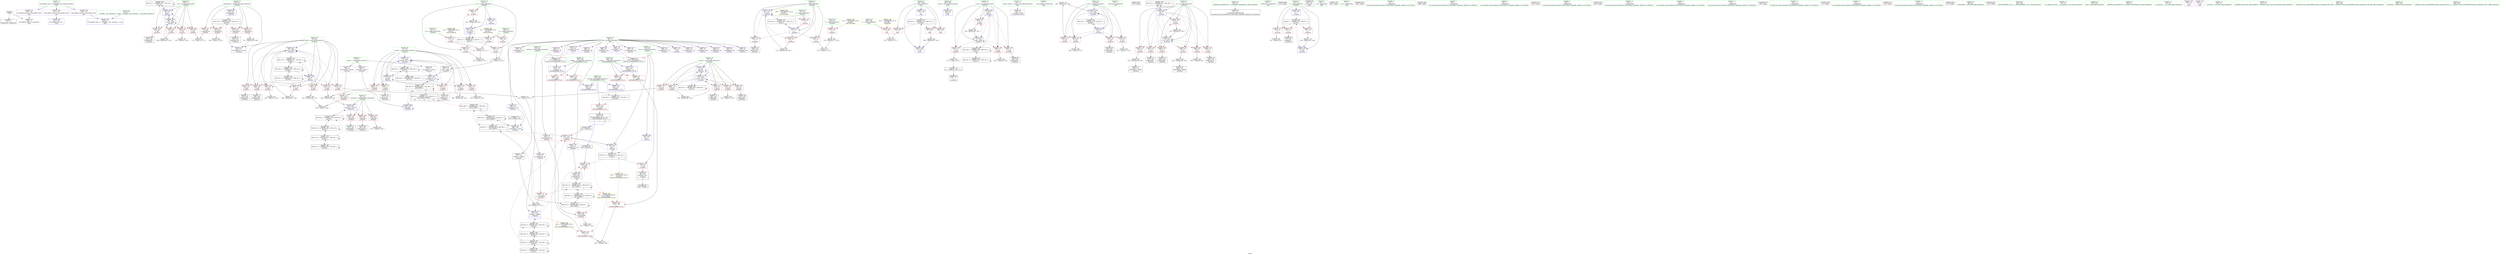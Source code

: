 digraph "SVFG" {
	label="SVFG";

	Node0x55fc125c55a0 [shape=record,color=grey,label="{NodeID: 0\nNullPtr}"];
	Node0x55fc125c55a0 -> Node0x55fc125f5480[style=solid];
	Node0x55fc125c55a0 -> Node0x55fc125fcf90[style=solid];
	Node0x55fc1261ffa0 [shape=record,color=black,label="{NodeID: 360\nMR_22V_2 = PHI(MR_22V_3, MR_22V_1, )\npts\{70 \}\n}"];
	Node0x55fc1261ffa0 -> Node0x55fc125f7a40[style=dashed];
	Node0x55fc1261ffa0 -> Node0x55fc1261ffa0[style=dashed];
	Node0x55fc12604460 [shape=record,color=grey,label="{NodeID: 277\n112 = Binary(110, 111, )\n}"];
	Node0x55fc12604460 -> Node0x55fc126069e0[style=solid];
	Node0x55fc125f7630 [shape=record,color=blue,label="{NodeID: 194\n61\<--135\nj\<--inc15\n_Z5solvev\n}"];
	Node0x55fc125f7630 -> Node0x55fc125f9a60[style=dashed];
	Node0x55fc125f7630 -> Node0x55fc125f9b30[style=dashed];
	Node0x55fc125f7630 -> Node0x55fc125f9c00[style=dashed];
	Node0x55fc125f7630 -> Node0x55fc125f7630[style=dashed];
	Node0x55fc125f7630 -> Node0x55fc12615eb0[style=dashed];
	Node0x55fc125f48b0 [shape=record,color=red,label="{NodeID: 111\n110\<--49\n\<--n\n_Z5solvev\n}"];
	Node0x55fc125f48b0 -> Node0x55fc12604460[style=solid];
	Node0x55fc125f2b50 [shape=record,color=green,label="{NodeID: 28\n55\<--56\ni2\<--i2_field_insensitive\n_Z5solvev\n}"];
	Node0x55fc125f2b50 -> Node0x55fc125f9650[style=solid];
	Node0x55fc125f2b50 -> Node0x55fc125f9720[style=solid];
	Node0x55fc125f2b50 -> Node0x55fc125f97f0[style=solid];
	Node0x55fc125f2b50 -> Node0x55fc125fd300[style=solid];
	Node0x55fc125f2b50 -> Node0x55fc125f7700[style=solid];
	Node0x55fc12606e60 [shape=record,color=grey,label="{NodeID: 305\n378 = cmp(376, 377, )\n}"];
	Node0x55fc125ffc40 [shape=record,color=blue,label="{NodeID: 222\n363\<--90\nretval\<--\nmain\n}"];
	Node0x55fc125fa830 [shape=record,color=red,label="{NodeID: 139\n174\<--71\n\<--sum\n_Z5solvev\n}"];
	Node0x55fc125fa830 -> Node0x55fc126075e0[style=solid];
	Node0x55fc125f5380 [shape=record,color=green,label="{NodeID: 56\n21\<--413\n_GLOBAL__sub_I_krismaz_1_1.cpp\<--_GLOBAL__sub_I_krismaz_1_1.cpp_field_insensitive\n}"];
	Node0x55fc125f5380 -> Node0x55fc125fce90[style=solid];
	Node0x55fc125fbef0 [shape=record,color=red,label="{NodeID: 167\n261\<--81\n\<--nextSum\n_Z5solvev\n}"];
	Node0x55fc125fbef0 -> Node0x55fc125f61e0[style=solid];
	Node0x55fc125f6ad0 [shape=record,color=purple,label="{NodeID: 84\n30\<--4\n\<--_ZStL8__ioinit\n__cxx_global_var_init\n}"];
	Node0x55fc125c5880 [shape=record,color=green,label="{NodeID: 1\n7\<--1\n__dso_handle\<--dummyObj\nGlob }"];
	Node0x55fc126204a0 [shape=record,color=black,label="{NodeID: 361\nMR_24V_2 = PHI(MR_24V_3, MR_24V_1, )\npts\{72 \}\n}"];
	Node0x55fc126204a0 -> Node0x55fc1261afa0[style=dashed];
	Node0x55fc126204a0 -> Node0x55fc126204a0[style=dashed];
	Node0x55fc126045e0 [shape=record,color=grey,label="{NodeID: 278\n203 = Binary(202, 104, )\n}"];
	Node0x55fc126045e0 -> Node0x55fc125f7e50[style=solid];
	Node0x55fc125f7700 [shape=record,color=blue,label="{NodeID: 195\n55\<--140\ni2\<--inc18\n_Z5solvev\n}"];
	Node0x55fc125f7700 -> Node0x55fc126151a0[style=dashed];
	Node0x55fc125f4980 [shape=record,color=red,label="{NodeID: 112\n126\<--49\n\<--n\n_Z5solvev\n}"];
	Node0x55fc125f4980 -> Node0x55fc12607be0[style=solid];
	Node0x55fc125f2c20 [shape=record,color=green,label="{NodeID: 29\n57\<--58\nl\<--l_field_insensitive\n_Z5solvev\n}"];
	Node0x55fc125f2c20 -> Node0x55fc125f98c0[style=solid];
	Node0x55fc125fd8c0 [shape=record,color=yellow,style=double,label="{NodeID: 389\n2V_1 = ENCHI(MR_2V_0)\npts\{50 \}\nFun[_Z5solvev]}"];
	Node0x55fc125fd8c0 -> Node0x55fc125f48b0[style=dashed];
	Node0x55fc125fd8c0 -> Node0x55fc125f4980[style=dashed];
	Node0x55fc12606fe0 [shape=record,color=grey,label="{NodeID: 306\n244 = cmp(241, 243, )\n}"];
	Node0x55fc125ffd10 [shape=record,color=blue,label="{NodeID: 223\n367\<--104\ni\<--\nmain\n}"];
	Node0x55fc125ffd10 -> Node0x55fc12615db0[style=dashed];
	Node0x55fc125fa900 [shape=record,color=red,label="{NodeID: 140\n187\<--71\n\<--sum\n_Z5solvev\n}"];
	Node0x55fc125fa900 -> Node0x55fc125f5c30[style=solid];
	Node0x55fc125f5480 [shape=record,color=black,label="{NodeID: 57\n2\<--3\ndummyVal\<--dummyVal\n}"];
	Node0x55fc125fbfc0 [shape=record,color=red,label="{NodeID: 168\n291\<--81\n\<--nextSum\n_Z5solvev\n}"];
	Node0x55fc125fbfc0 -> Node0x55fc125f6790[style=solid];
	Node0x55fc125f6ba0 [shape=record,color=purple,label="{NodeID: 85\n98\<--8\narrayidx\<--owner\n_Z5solvev\n}"];
	Node0x55fc125f6ba0 -> Node0x55fc125fd160[style=solid];
	Node0x55fc125ca9d0 [shape=record,color=green,label="{NodeID: 2\n13\<--1\n_ZSt3cin\<--dummyObj\nGlob }"];
	Node0x55fc12642840 [shape=record,color=black,label="{NodeID: 445\n370 = PHI()\n}"];
	Node0x55fc126209a0 [shape=record,color=black,label="{NodeID: 362\nMR_26V_2 = PHI(MR_26V_4, MR_26V_1, )\npts\{74 \}\n}"];
	Node0x55fc126209a0 -> Node0x55fc125f7f20[style=dashed];
	Node0x55fc12604760 [shape=record,color=grey,label="{NodeID: 279\n298 = Binary(297, 104, )\n}"];
	Node0x55fc12604760 -> Node0x55fc125ff420[style=solid];
	Node0x55fc125f77d0 [shape=record,color=blue,label="{NodeID: 196\n63\<--144\nans\<--\n_Z5solvev\n}"];
	Node0x55fc125f77d0 -> Node0x55fc1261f0a0[style=dashed];
	Node0x55fc125f4a50 [shape=record,color=red,label="{NodeID: 113\n111\<--51\n\<--m\n_Z5solvev\n}"];
	Node0x55fc125f4a50 -> Node0x55fc12604460[style=solid];
	Node0x55fc125f2cf0 [shape=record,color=green,label="{NodeID: 30\n59\<--60\nr\<--r_field_insensitive\n_Z5solvev\n}"];
	Node0x55fc125f2cf0 -> Node0x55fc125f9990[style=solid];
	Node0x55fc125fd9d0 [shape=record,color=yellow,style=double,label="{NodeID: 390\n4V_1 = ENCHI(MR_4V_0)\npts\{52 \}\nFun[_Z5solvev]}"];
	Node0x55fc125fd9d0 -> Node0x55fc125f4a50[style=dashed];
	Node0x55fc12607160 [shape=record,color=grey,label="{NodeID: 307\n219 = cmp(218, 165, )\n}"];
	Node0x55fc125ffde0 [shape=record,color=blue,label="{NodeID: 224\n367\<--398\ni\<--inc\nmain\n}"];
	Node0x55fc125ffde0 -> Node0x55fc12615db0[style=dashed];
	Node0x55fc125fa9d0 [shape=record,color=red,label="{NodeID: 141\n192\<--71\n\<--sum\n_Z5solvev\n}"];
	Node0x55fc125fa9d0 -> Node0x55fc12605960[style=solid];
	Node0x55fc125f5580 [shape=record,color=black,label="{NodeID: 58\n32\<--33\n\<--_ZNSt8ios_base4InitD1Ev\nCan only get source location for instruction, argument, global var or function.}"];
	Node0x55fc125fc090 [shape=record,color=red,label="{NodeID: 169\n230\<--229\n\<--arrayidx68\n_Z5solvev\n}"];
	Node0x55fc125fc090 -> Node0x55fc12607460[style=solid];
	Node0x55fc125f6c70 [shape=record,color=purple,label="{NodeID: 86\n131\<--8\narrayidx13\<--owner\n_Z5solvev\n}"];
	Node0x55fc125f6c70 -> Node0x55fc125f7560[style=solid];
	Node0x55fc125caa60 [shape=record,color=green,label="{NodeID: 3\n14\<--1\n_ZSt4cout\<--dummyObj\nGlob }"];
	Node0x55fc12642940 [shape=record,color=black,label="{NodeID: 446\n373 = PHI()\n}"];
	Node0x55fc12620ea0 [shape=record,color=black,label="{NodeID: 363\nMR_28V_2 = PHI(MR_28V_3, MR_28V_1, )\npts\{76 \}\n}"];
	Node0x55fc12620ea0 -> Node0x55fc125f7ff0[style=dashed];
	Node0x55fc12620ea0 -> Node0x55fc12620ea0[style=dashed];
	Node0x55fc126048e0 [shape=record,color=grey,label="{NodeID: 280\n243 = Binary(104, 242, )\n}"];
	Node0x55fc126048e0 -> Node0x55fc12606fe0[style=solid];
	Node0x55fc125f78a0 [shape=record,color=blue,label="{NodeID: 197\n65\<--90\nwantedLast\<--\n_Z5solvev\n}"];
	Node0x55fc125f78a0 -> Node0x55fc1261f5a0[style=dashed];
	Node0x55fc125f4b20 [shape=record,color=red,label="{NodeID: 114\n92\<--53\n\<--i\n_Z5solvev\n}"];
	Node0x55fc125f4b20 -> Node0x55fc126060e0[style=solid];
	Node0x55fc125f2dc0 [shape=record,color=green,label="{NodeID: 31\n61\<--62\nj\<--j_field_insensitive\n_Z5solvev\n}"];
	Node0x55fc125f2dc0 -> Node0x55fc125f9a60[style=solid];
	Node0x55fc125f2dc0 -> Node0x55fc125f9b30[style=solid];
	Node0x55fc125f2dc0 -> Node0x55fc125f9c00[style=solid];
	Node0x55fc125f2dc0 -> Node0x55fc125f7490[style=solid];
	Node0x55fc125f2dc0 -> Node0x55fc125f7630[style=solid];
	Node0x55fc126072e0 [shape=record,color=grey,label="{NodeID: 308\n168 = cmp(167, 90, )\n}"];
	Node0x55fc125faaa0 [shape=record,color=red,label="{NodeID: 142\n208\<--73\n\<--i51\n_Z5solvev\n}"];
	Node0x55fc125faaa0 -> Node0x55fc126066e0[style=solid];
	Node0x55fc125f5680 [shape=record,color=black,label="{NodeID: 59\n362\<--90\nmain_ret\<--\nmain\n}"];
	Node0x55fc125fc160 [shape=record,color=red,label="{NodeID: 170\n241\<--240\n\<--arrayidx74\n_Z5solvev\n}"];
	Node0x55fc125fc160 -> Node0x55fc12606fe0[style=solid];
	Node0x55fc125f6d40 [shape=record,color=purple,label="{NodeID: 87\n240\<--8\narrayidx74\<--owner\n_Z5solvev\n}"];
	Node0x55fc125f6d40 -> Node0x55fc125fc160[style=solid];
	Node0x55fc125cb310 [shape=record,color=green,label="{NodeID: 4\n15\<--1\n.str\<--dummyObj\nGlob }"];
	Node0x55fc12642a40 [shape=record,color=black,label="{NodeID: 447\n381 = PHI()\n}"];
	Node0x55fc126213a0 [shape=record,color=black,label="{NodeID: 364\nMR_30V_2 = PHI(MR_30V_3, MR_30V_1, )\npts\{78 \}\n}"];
	Node0x55fc126213a0 -> Node0x55fc1261c3a0[style=dashed];
	Node0x55fc12604a60 [shape=record,color=grey,label="{NodeID: 281\n314 = Binary(313, 104, )\n}"];
	Node0x55fc12604a60 -> Node0x55fc125ff690[style=solid];
	Node0x55fc125f7970 [shape=record,color=blue,label="{NodeID: 198\n67\<--90\ni23\<--\n_Z5solvev\n}"];
	Node0x55fc125f7970 -> Node0x55fc125fa0e0[style=dashed];
	Node0x55fc125f7970 -> Node0x55fc125fa1b0[style=dashed];
	Node0x55fc125f7970 -> Node0x55fc125fa280[style=dashed];
	Node0x55fc125f7970 -> Node0x55fc125fa350[style=dashed];
	Node0x55fc125f7970 -> Node0x55fc125f7e50[style=dashed];
	Node0x55fc125f7970 -> Node0x55fc1261faa0[style=dashed];
	Node0x55fc125f94b0 [shape=record,color=red,label="{NodeID: 115\n96\<--53\n\<--i\n_Z5solvev\n}"];
	Node0x55fc125f94b0 -> Node0x55fc125f5750[style=solid];
	Node0x55fc125f2e90 [shape=record,color=green,label="{NodeID: 32\n63\<--64\nans\<--ans_field_insensitive\n_Z5solvev\n|{|<s3>8}}"];
	Node0x55fc125f2e90 -> Node0x55fc125f9cd0[style=solid];
	Node0x55fc125f2e90 -> Node0x55fc125f77d0[style=solid];
	Node0x55fc125f2e90 -> Node0x55fc125ff760[style=solid];
	Node0x55fc125f2e90:s3 -> Node0x55fc126430d0[style=solid,color=red];
	Node0x55fc12607460 [shape=record,color=grey,label="{NodeID: 309\n231 = cmp(230, 144, )\n}"];
	Node0x55fc125fab70 [shape=record,color=red,label="{NodeID: 143\n221\<--73\n\<--i51\n_Z5solvev\n}"];
	Node0x55fc125fab70 -> Node0x55fc125f5d00[style=solid];
	Node0x55fc125f5750 [shape=record,color=black,label="{NodeID: 60\n97\<--96\nidxprom\<--\n_Z5solvev\n}"];
	Node0x55fc125fc230 [shape=record,color=red,label="{NodeID: 171\n273\<--272\n\<--arrayidx93\n_Z5solvev\n}"];
	Node0x55fc125fc230 -> Node0x55fc126054e0[style=solid];
	Node0x55fc125f6e10 [shape=record,color=purple,label="{NodeID: 88\n183\<--10\narrayidx37\<--dp\n_Z5solvev\n}"];
	Node0x55fc125cb3a0 [shape=record,color=green,label="{NodeID: 5\n17\<--1\n.str.1\<--dummyObj\nGlob }"];
	Node0x55fc12642ba0 [shape=record,color=black,label="{NodeID: 448\n385 = PHI()\n}"];
	Node0x55fc126218a0 [shape=record,color=black,label="{NodeID: 365\nMR_32V_2 = PHI(MR_32V_3, MR_32V_1, )\npts\{80 \}\n}"];
	Node0x55fc126218a0 -> Node0x55fc126129a0[style=dashed];
	Node0x55fc126218a0 -> Node0x55fc126218a0[style=dashed];
	Node0x55fc12604be0 [shape=record,color=grey,label="{NodeID: 282\n255 = Binary(254, 104, )\n}"];
	Node0x55fc12604be0 -> Node0x55fc125f6040[style=solid];
	Node0x55fc125f7a40 [shape=record,color=blue,label="{NodeID: 199\n69\<--90\nlast\<--\n_Z5solvev\n}"];
	Node0x55fc125f7a40 -> Node0x55fc125fa420[style=dashed];
	Node0x55fc125f7a40 -> Node0x55fc125fa4f0[style=dashed];
	Node0x55fc125f7a40 -> Node0x55fc125fa5c0[style=dashed];
	Node0x55fc125f7a40 -> Node0x55fc125fa690[style=dashed];
	Node0x55fc125f7a40 -> Node0x55fc125f7a40[style=dashed];
	Node0x55fc125f7a40 -> Node0x55fc125f7d80[style=dashed];
	Node0x55fc125f7a40 -> Node0x55fc1261ffa0[style=dashed];
	Node0x55fc125f9580 [shape=record,color=red,label="{NodeID: 116\n102\<--53\n\<--i\n_Z5solvev\n}"];
	Node0x55fc125f9580 -> Node0x55fc126042e0[style=solid];
	Node0x55fc125f2f60 [shape=record,color=green,label="{NodeID: 33\n65\<--66\nwantedLast\<--wantedLast_field_insensitive\n_Z5solvev\n}"];
	Node0x55fc125f2f60 -> Node0x55fc125f9da0[style=solid];
	Node0x55fc125f2f60 -> Node0x55fc125f9e70[style=solid];
	Node0x55fc125f2f60 -> Node0x55fc125f9f40[style=solid];
	Node0x55fc125f2f60 -> Node0x55fc125fa010[style=solid];
	Node0x55fc125f2f60 -> Node0x55fc125f78a0[style=solid];
	Node0x55fc125f2f60 -> Node0x55fc125ff830[style=solid];
	Node0x55fc125fdc70 [shape=record,color=yellow,style=double,label="{NodeID: 393\n10V_1 = ENCHI(MR_10V_0)\npts\{58 \}\nFun[_Z5solvev]}"];
	Node0x55fc125fdc70 -> Node0x55fc125f98c0[style=dashed];
	Node0x55fc126075e0 [shape=record,color=grey,label="{NodeID: 310\n175 = cmp(174, 90, )\n}"];
	Node0x55fc126075e0 -> Node0x55fc12278000[style=solid];
	Node0x55fc125fac40 [shape=record,color=red,label="{NodeID: 144\n238\<--73\n\<--i51\n_Z5solvev\n}"];
	Node0x55fc125fac40 -> Node0x55fc125f5f70[style=solid];
	Node0x55fc125f5820 [shape=record,color=black,label="{NodeID: 61\n128\<--127\nconv\<--cmp11\n_Z5solvev\n}"];
	Node0x55fc125f5820 -> Node0x55fc125f7560[style=solid];
	Node0x55fc125fc300 [shape=record,color=red,label="{NodeID: 172\n283\<--280\n\<--call97\n_Z5solvev\n}"];
	Node0x55fc125fc300 -> Node0x55fc125f8400[style=solid];
	Node0x55fc125f6ee0 [shape=record,color=purple,label="{NodeID: 89\n186\<--10\narrayidx39\<--dp\n_Z5solvev\n}"];
	Node0x55fc125cb430 [shape=record,color=green,label="{NodeID: 6\n20\<--1\n\<--dummyObj\nCan only get source location for instruction, argument, global var or function.}"];
	Node0x55fc12642ca0 [shape=record,color=black,label="{NodeID: 449\n389 = PHI()\n}"];
	Node0x55fc12621da0 [shape=record,color=black,label="{NodeID: 366\nMR_34V_2 = PHI(MR_34V_3, MR_34V_1, )\npts\{82 \}\n}"];
	Node0x55fc12621da0 -> Node0x55fc12612ea0[style=dashed];
	Node0x55fc12621da0 -> Node0x55fc12621da0[style=dashed];
	Node0x55fc12604d60 [shape=record,color=grey,label="{NodeID: 283\n304 = Binary(303, 104, )\n}"];
	Node0x55fc12604d60 -> Node0x55fc125ff4f0[style=solid];
	Node0x55fc125f7b10 [shape=record,color=blue,label="{NodeID: 200\n71\<--90\nsum\<--\n_Z5solvev\n}"];
	Node0x55fc125f7b10 -> Node0x55fc125fa760[style=dashed];
	Node0x55fc125f7b10 -> Node0x55fc125fa830[style=dashed];
	Node0x55fc125f7b10 -> Node0x55fc125fa900[style=dashed];
	Node0x55fc125f7b10 -> Node0x55fc125fa9d0[style=dashed];
	Node0x55fc125f7b10 -> Node0x55fc125f7cb0[style=dashed];
	Node0x55fc125f7b10 -> Node0x55fc1261afa0[style=dashed];
	Node0x55fc125f9650 [shape=record,color=red,label="{NodeID: 117\n109\<--55\n\<--i2\n_Z5solvev\n}"];
	Node0x55fc125f9650 -> Node0x55fc126069e0[style=solid];
	Node0x55fc125f3030 [shape=record,color=green,label="{NodeID: 34\n67\<--68\ni23\<--i23_field_insensitive\n_Z5solvev\n}"];
	Node0x55fc125f3030 -> Node0x55fc125fa0e0[style=solid];
	Node0x55fc125f3030 -> Node0x55fc125fa1b0[style=solid];
	Node0x55fc125f3030 -> Node0x55fc125fa280[style=solid];
	Node0x55fc125f3030 -> Node0x55fc125fa350[style=solid];
	Node0x55fc125f3030 -> Node0x55fc125f7970[style=solid];
	Node0x55fc125f3030 -> Node0x55fc125f7e50[style=solid];
	Node0x55fc125fdd50 [shape=record,color=yellow,style=double,label="{NodeID: 394\n12V_1 = ENCHI(MR_12V_0)\npts\{60 \}\nFun[_Z5solvev]}"];
	Node0x55fc125fdd50 -> Node0x55fc125f9990[style=dashed];
	Node0x55fc12607760 [shape=record,color=grey,label="{NodeID: 311\n172 = cmp(170, 171, )\n}"];
	Node0x55fc125fad10 [shape=record,color=red,label="{NodeID: 145\n254\<--73\n\<--i51\n_Z5solvev\n}"];
	Node0x55fc125fad10 -> Node0x55fc12604be0[style=solid];
	Node0x55fc125f58f0 [shape=record,color=black,label="{NodeID: 62\n130\<--129\nidxprom12\<--\n_Z5solvev\n}"];
	Node0x55fc125fc3d0 [shape=record,color=red,label="{NodeID: 173\n323\<--322\n\<--call122\n_Z5solvev\n}"];
	Node0x55fc125fc3d0 -> Node0x55fc125ff760[style=solid];
	Node0x55fc125f6fb0 [shape=record,color=purple,label="{NodeID: 90\n189\<--10\narrayidx41\<--dp\n_Z5solvev\n}"];
	Node0x55fc125f6fb0 -> Node0x55fc125f7be0[style=solid];
	Node0x55fc125cb4c0 [shape=record,color=green,label="{NodeID: 7\n90\<--1\n\<--dummyObj\nCan only get source location for instruction, argument, global var or function.}"];
	Node0x55fc12642da0 [shape=record,color=black,label="{NodeID: 450\n390 = PHI(48, )\n}"];
	Node0x55fc126222a0 [shape=record,color=black,label="{NodeID: 367\nMR_36V_2 = PHI(MR_36V_3, MR_36V_1, )\npts\{84 \}\n}"];
	Node0x55fc126222a0 -> Node0x55fc125fc3d0[style=dashed];
	Node0x55fc126222a0 -> Node0x55fc126133a0[style=dashed];
	Node0x55fc126222a0 -> Node0x55fc126222a0[style=dashed];
	Node0x55fc12604ee0 [shape=record,color=grey,label="{NodeID: 284\n248 = Binary(246, 247, )\n}"];
	Node0x55fc12604ee0 -> Node0x55fc125f8260[style=solid];
	Node0x55fc125f7be0 [shape=record,color=blue,label="{NodeID: 201\n189\<--180\narrayidx41\<--cond\n_Z5solvev\n}"];
	Node0x55fc125f7be0 -> Node0x55fc125f7be0[style=dashed];
	Node0x55fc125f7be0 -> Node0x55fc1261b4a0[style=dashed];
	Node0x55fc125f9720 [shape=record,color=red,label="{NodeID: 118\n125\<--55\n\<--i2\n_Z5solvev\n}"];
	Node0x55fc125f9720 -> Node0x55fc12607be0[style=solid];
	Node0x55fc125f3100 [shape=record,color=green,label="{NodeID: 35\n69\<--70\nlast\<--last_field_insensitive\n_Z5solvev\n}"];
	Node0x55fc125f3100 -> Node0x55fc125fa420[style=solid];
	Node0x55fc125f3100 -> Node0x55fc125fa4f0[style=solid];
	Node0x55fc125f3100 -> Node0x55fc125fa5c0[style=solid];
	Node0x55fc125f3100 -> Node0x55fc125fa690[style=solid];
	Node0x55fc125f3100 -> Node0x55fc125f7a40[style=solid];
	Node0x55fc125f3100 -> Node0x55fc125f7d80[style=solid];
	Node0x55fc126078e0 [shape=record,color=grey,label="{NodeID: 312\n276 = cmp(274, 275, )\n}"];
	Node0x55fc126078e0 -> Node0x55fc125f6520[style=solid];
	Node0x55fc125fade0 [shape=record,color=red,label="{NodeID: 146\n264\<--73\n\<--i51\n_Z5solvev\n}"];
	Node0x55fc125fade0 -> Node0x55fc125f62b0[style=solid];
	Node0x55fc125f59c0 [shape=record,color=black,label="{NodeID: 63\n179\<--177\n\<--\n_Z5solvev\n}"];
	Node0x55fc125fc4a0 [shape=record,color=red,label="{NodeID: 174\n358\<--338\n\<--retval\n_ZSt3minIiERKT_S2_S2_\n}"];
	Node0x55fc125fc4a0 -> Node0x55fc125f6a00[style=solid];
	Node0x55fc125f7080 [shape=record,color=purple,label="{NodeID: 91\n223\<--10\narrayidx64\<--dp\n_Z5solvev\n}"];
	Node0x55fc125cb550 [shape=record,color=green,label="{NodeID: 8\n94\<--1\n\<--dummyObj\nCan only get source location for instruction, argument, global var or function.}"];
	Node0x55fc12642f30 [shape=record,color=black,label="{NodeID: 451\n391 = PHI()\n}"];
	Node0x55fc126227a0 [shape=record,color=black,label="{NodeID: 368\nMR_40V_2 = PHI(MR_40V_7, MR_40V_1, )\npts\{120000 \}\n|{|<s2>14}}"];
	Node0x55fc126227a0 -> Node0x55fc1261b4a0[style=dashed];
	Node0x55fc126227a0 -> Node0x55fc1261d7a0[style=dashed];
	Node0x55fc126227a0:s2 -> Node0x55fc12615c90[style=dashed,color=blue];
	Node0x55fc12605060 [shape=record,color=grey,label="{NodeID: 285\n309 = Binary(308, 104, )\n}"];
	Node0x55fc12605060 -> Node0x55fc125ff5c0[style=solid];
	Node0x55fc125f7cb0 [shape=record,color=blue,label="{NodeID: 202\n71\<--193\nsum\<--inc43\n_Z5solvev\n}"];
	Node0x55fc125f7cb0 -> Node0x55fc125fa760[style=dashed];
	Node0x55fc125f7cb0 -> Node0x55fc125fa830[style=dashed];
	Node0x55fc125f7cb0 -> Node0x55fc125fa900[style=dashed];
	Node0x55fc125f7cb0 -> Node0x55fc125fa9d0[style=dashed];
	Node0x55fc125f7cb0 -> Node0x55fc125f7cb0[style=dashed];
	Node0x55fc125f7cb0 -> Node0x55fc1261afa0[style=dashed];
	Node0x55fc125f97f0 [shape=record,color=red,label="{NodeID: 119\n139\<--55\n\<--i2\n_Z5solvev\n}"];
	Node0x55fc125f97f0 -> Node0x55fc12605de0[style=solid];
	Node0x55fc125f31d0 [shape=record,color=green,label="{NodeID: 36\n71\<--72\nsum\<--sum_field_insensitive\n_Z5solvev\n}"];
	Node0x55fc125f31d0 -> Node0x55fc125fa760[style=solid];
	Node0x55fc125f31d0 -> Node0x55fc125fa830[style=solid];
	Node0x55fc125f31d0 -> Node0x55fc125fa900[style=solid];
	Node0x55fc125f31d0 -> Node0x55fc125fa9d0[style=solid];
	Node0x55fc125f31d0 -> Node0x55fc125f7b10[style=solid];
	Node0x55fc125f31d0 -> Node0x55fc125f7cb0[style=solid];
	Node0x55fc12607a60 [shape=record,color=grey,label="{NodeID: 313\n123 = cmp(120, 122, )\n}"];
	Node0x55fc125faeb0 [shape=record,color=red,label="{NodeID: 147\n284\<--73\n\<--i51\n_Z5solvev\n}"];
	Node0x55fc125faeb0 -> Node0x55fc126057e0[style=solid];
	Node0x55fc125f5a90 [shape=record,color=black,label="{NodeID: 64\n182\<--181\nidxprom36\<--\n_Z5solvev\n}"];
	Node0x55fc125fc570 [shape=record,color=red,label="{NodeID: 175\n348\<--340\n\<--__a.addr\n_ZSt3minIiERKT_S2_S2_\n}"];
	Node0x55fc125fc570 -> Node0x55fc125fc980[style=solid];
	Node0x55fc125f7150 [shape=record,color=purple,label="{NodeID: 92\n226\<--10\narrayidx66\<--dp\n_Z5solvev\n}"];
	Node0x55fc125cb5e0 [shape=record,color=green,label="{NodeID: 9\n100\<--1\n\<--dummyObj\nCan only get source location for instruction, argument, global var or function.}"];
	Node0x55fc12643000 [shape=record,color=black,label="{NodeID: 452\n392 = PHI()\n}"];
	Node0x55fc12622ca0 [shape=record,color=black,label="{NodeID: 369\nMR_6V_3 = PHI(MR_6V_4, MR_6V_2, )\npts\{54 \}\n}"];
	Node0x55fc12622ca0 -> Node0x55fc125f4b20[style=dashed];
	Node0x55fc12622ca0 -> Node0x55fc125f94b0[style=dashed];
	Node0x55fc12622ca0 -> Node0x55fc125f9580[style=dashed];
	Node0x55fc12622ca0 -> Node0x55fc125fd230[style=dashed];
	Node0x55fc126051e0 [shape=record,color=grey,label="{NodeID: 286\n122 = Binary(121, 104, )\n}"];
	Node0x55fc126051e0 -> Node0x55fc12607a60[style=solid];
	Node0x55fc125f7d80 [shape=record,color=blue,label="{NodeID: 203\n69\<--198\nlast\<--inc46\n_Z5solvev\n}"];
	Node0x55fc125f7d80 -> Node0x55fc125fa420[style=dashed];
	Node0x55fc125f7d80 -> Node0x55fc125fa4f0[style=dashed];
	Node0x55fc125f7d80 -> Node0x55fc125fa5c0[style=dashed];
	Node0x55fc125f7d80 -> Node0x55fc125fa690[style=dashed];
	Node0x55fc125f7d80 -> Node0x55fc125f7a40[style=dashed];
	Node0x55fc125f7d80 -> Node0x55fc125f7d80[style=dashed];
	Node0x55fc125f7d80 -> Node0x55fc1261ffa0[style=dashed];
	Node0x55fc125f98c0 [shape=record,color=red,label="{NodeID: 120\n117\<--57\n\<--l\n_Z5solvev\n}"];
	Node0x55fc125f98c0 -> Node0x55fc125f7490[style=solid];
	Node0x55fc125f32a0 [shape=record,color=green,label="{NodeID: 37\n73\<--74\ni51\<--i51_field_insensitive\n_Z5solvev\n}"];
	Node0x55fc125f32a0 -> Node0x55fc125faaa0[style=solid];
	Node0x55fc125f32a0 -> Node0x55fc125fab70[style=solid];
	Node0x55fc125f32a0 -> Node0x55fc125fac40[style=solid];
	Node0x55fc125f32a0 -> Node0x55fc125fad10[style=solid];
	Node0x55fc125f32a0 -> Node0x55fc125fade0[style=solid];
	Node0x55fc125f32a0 -> Node0x55fc125faeb0[style=solid];
	Node0x55fc125f32a0 -> Node0x55fc125faf80[style=solid];
	Node0x55fc125f32a0 -> Node0x55fc125f7f20[style=solid];
	Node0x55fc125f32a0 -> Node0x55fc125ff690[style=solid];
	Node0x55fc12607be0 [shape=record,color=grey,label="{NodeID: 314\n127 = cmp(125, 126, )\n}"];
	Node0x55fc12607be0 -> Node0x55fc125f5820[style=solid];
	Node0x55fc125faf80 [shape=record,color=red,label="{NodeID: 148\n313\<--73\n\<--i51\n_Z5solvev\n}"];
	Node0x55fc125faf80 -> Node0x55fc12604a60[style=solid];
	Node0x55fc125f5b60 [shape=record,color=black,label="{NodeID: 65\n185\<--184\nidxprom38\<--\n_Z5solvev\n}"];
	Node0x55fc125fc640 [shape=record,color=red,label="{NodeID: 176\n355\<--340\n\<--__a.addr\n_ZSt3minIiERKT_S2_S2_\n}"];
	Node0x55fc125fc640 -> Node0x55fc125ffb70[style=solid];
	Node0x55fc125f7220 [shape=record,color=purple,label="{NodeID: 93\n229\<--10\narrayidx68\<--dp\n_Z5solvev\n}"];
	Node0x55fc125f7220 -> Node0x55fc125fc090[style=solid];
	Node0x55fc125cb670 [shape=record,color=green,label="{NodeID: 10\n104\<--1\n\<--dummyObj\nCan only get source location for instruction, argument, global var or function.}"];
	Node0x55fc126430d0 [shape=record,color=black,label="{NodeID: 453\n336 = PHI(263, 63, )\n0th arg _ZSt3minIiERKT_S2_S2_ }"];
	Node0x55fc126430d0 -> Node0x55fc125ff900[style=solid];
	Node0x55fc12605360 [shape=record,color=grey,label="{NodeID: 287\n327 = Binary(326, 104, )\n}"];
	Node0x55fc12605360 -> Node0x55fc125ff830[style=solid];
	Node0x55fc125f7e50 [shape=record,color=blue,label="{NodeID: 204\n67\<--203\ni23\<--inc49\n_Z5solvev\n}"];
	Node0x55fc125f7e50 -> Node0x55fc125fa0e0[style=dashed];
	Node0x55fc125f7e50 -> Node0x55fc125fa1b0[style=dashed];
	Node0x55fc125f7e50 -> Node0x55fc125fa280[style=dashed];
	Node0x55fc125f7e50 -> Node0x55fc125fa350[style=dashed];
	Node0x55fc125f7e50 -> Node0x55fc125f7e50[style=dashed];
	Node0x55fc125f7e50 -> Node0x55fc1261faa0[style=dashed];
	Node0x55fc125f9990 [shape=record,color=red,label="{NodeID: 121\n121\<--59\n\<--r\n_Z5solvev\n}"];
	Node0x55fc125f9990 -> Node0x55fc126051e0[style=solid];
	Node0x55fc125f3370 [shape=record,color=green,label="{NodeID: 38\n75\<--76\nlast55\<--last55_field_insensitive\n_Z5solvev\n}"];
	Node0x55fc125f3370 -> Node0x55fc125fb050[style=solid];
	Node0x55fc125f3370 -> Node0x55fc125fb120[style=solid];
	Node0x55fc125f3370 -> Node0x55fc125fb1f0[style=solid];
	Node0x55fc125f3370 -> Node0x55fc125fb2c0[style=solid];
	Node0x55fc125f3370 -> Node0x55fc125fb390[style=solid];
	Node0x55fc125f3370 -> Node0x55fc125f7ff0[style=solid];
	Node0x55fc125f3370 -> Node0x55fc125ff5c0[style=solid];
	Node0x55fc12607d60 [shape=record,color=grey,label="{NodeID: 315\n350 = cmp(347, 349, )\n}"];
	Node0x55fc125fb050 [shape=record,color=red,label="{NodeID: 149\n213\<--75\n\<--last55\n_Z5solvev\n}"];
	Node0x55fc125fb050 -> Node0x55fc12606ce0[style=solid];
	Node0x55fc125f5c30 [shape=record,color=black,label="{NodeID: 66\n188\<--187\nidxprom40\<--\n_Z5solvev\n}"];
	Node0x55fc125fc710 [shape=record,color=red,label="{NodeID: 177\n346\<--342\n\<--__b.addr\n_ZSt3minIiERKT_S2_S2_\n}"];
	Node0x55fc125fc710 -> Node0x55fc125fc8b0[style=solid];
	Node0x55fc125f72f0 [shape=record,color=purple,label="{NodeID: 94\n257\<--10\narrayidx83\<--dp\n_Z5solvev\n}"];
	Node0x55fc125cb700 [shape=record,color=green,label="{NodeID: 11\n144\<--1\n\<--dummyObj\nCan only get source location for instruction, argument, global var or function.}"];
	Node0x55fc12643300 [shape=record,color=black,label="{NodeID: 454\n337 = PHI(83, 321, )\n1st arg _ZSt3minIiERKT_S2_S2_ }"];
	Node0x55fc12643300 -> Node0x55fc125ff9d0[style=solid];
	Node0x55fc126236a0 [shape=record,color=black,label="{NodeID: 371\nMR_44V_3 = PHI(MR_44V_4, MR_44V_2, )\npts\{339 \}\n}"];
	Node0x55fc126236a0 -> Node0x55fc125fc4a0[style=dashed];
	Node0x55fc126054e0 [shape=record,color=grey,label="{NodeID: 288\n278 = Binary(273, 277, )\n}"];
	Node0x55fc126054e0 -> Node0x55fc125f8330[style=solid];
	Node0x55fc125f7f20 [shape=record,color=blue,label="{NodeID: 205\n73\<--90\ni51\<--\n_Z5solvev\n}"];
	Node0x55fc125f7f20 -> Node0x55fc125faaa0[style=dashed];
	Node0x55fc125f7f20 -> Node0x55fc125fab70[style=dashed];
	Node0x55fc125f7f20 -> Node0x55fc125fac40[style=dashed];
	Node0x55fc125f7f20 -> Node0x55fc125fad10[style=dashed];
	Node0x55fc125f7f20 -> Node0x55fc125fade0[style=dashed];
	Node0x55fc125f7f20 -> Node0x55fc125faeb0[style=dashed];
	Node0x55fc125f7f20 -> Node0x55fc125faf80[style=dashed];
	Node0x55fc125f7f20 -> Node0x55fc125ff690[style=dashed];
	Node0x55fc125f7f20 -> Node0x55fc126209a0[style=dashed];
	Node0x55fc125f9a60 [shape=record,color=red,label="{NodeID: 122\n120\<--61\n\<--j\n_Z5solvev\n}"];
	Node0x55fc125f9a60 -> Node0x55fc12607a60[style=solid];
	Node0x55fc125f3440 [shape=record,color=green,label="{NodeID: 39\n77\<--78\nsum59\<--sum59_field_insensitive\n_Z5solvev\n}"];
	Node0x55fc125f3440 -> Node0x55fc125fb460[style=solid];
	Node0x55fc125f3440 -> Node0x55fc125fb530[style=solid];
	Node0x55fc125f3440 -> Node0x55fc125fb600[style=solid];
	Node0x55fc125f3440 -> Node0x55fc125fb6d0[style=solid];
	Node0x55fc125f3440 -> Node0x55fc125fb7a0[style=solid];
	Node0x55fc125f3440 -> Node0x55fc125f80c0[style=solid];
	Node0x55fc125f3440 -> Node0x55fc125ff4f0[style=solid];
	Node0x55fc125fb120 [shape=record,color=red,label="{NodeID: 150\n224\<--75\n\<--last55\n_Z5solvev\n}"];
	Node0x55fc125fb120 -> Node0x55fc125f5dd0[style=solid];
	Node0x55fc125f5d00 [shape=record,color=black,label="{NodeID: 67\n222\<--221\nidxprom63\<--\n_Z5solvev\n}"];
	Node0x55fc1261afa0 [shape=record,color=black,label="{NodeID: 344\nMR_24V_4 = PHI(MR_24V_6, MR_24V_3, )\npts\{72 \}\n}"];
	Node0x55fc1261afa0 -> Node0x55fc125f7b10[style=dashed];
	Node0x55fc1261afa0 -> Node0x55fc1261afa0[style=dashed];
	Node0x55fc1261afa0 -> Node0x55fc126204a0[style=dashed];
	Node0x55fc125fc7e0 [shape=record,color=red,label="{NodeID: 178\n352\<--342\n\<--__b.addr\n_ZSt3minIiERKT_S2_S2_\n}"];
	Node0x55fc125fc7e0 -> Node0x55fc125ffaa0[style=solid];
	Node0x55fc125f73c0 [shape=record,color=purple,label="{NodeID: 95\n260\<--10\narrayidx85\<--dp\n_Z5solvev\n}"];
	Node0x55fc125cb7c0 [shape=record,color=green,label="{NodeID: 12\n154\<--1\n\<--dummyObj\nCan only get source location for instruction, argument, global var or function.}"];
	Node0x55fc12643d00 [shape=record,color=black,label="{NodeID: 455\n85 = PHI()\n}"];
	Node0x55fc12605660 [shape=record,color=grey,label="{NodeID: 289\n398 = Binary(397, 104, )\n}"];
	Node0x55fc12605660 -> Node0x55fc125ffde0[style=solid];
	Node0x55fc125f7ff0 [shape=record,color=blue,label="{NodeID: 206\n75\<--90\nlast55\<--\n_Z5solvev\n}"];
	Node0x55fc125f7ff0 -> Node0x55fc125fb050[style=dashed];
	Node0x55fc125f7ff0 -> Node0x55fc125fb120[style=dashed];
	Node0x55fc125f7ff0 -> Node0x55fc125fb1f0[style=dashed];
	Node0x55fc125f7ff0 -> Node0x55fc125fb2c0[style=dashed];
	Node0x55fc125f7ff0 -> Node0x55fc125fb390[style=dashed];
	Node0x55fc125f7ff0 -> Node0x55fc125f7ff0[style=dashed];
	Node0x55fc125f7ff0 -> Node0x55fc125ff5c0[style=dashed];
	Node0x55fc125f7ff0 -> Node0x55fc12620ea0[style=dashed];
	Node0x55fc125f9b30 [shape=record,color=red,label="{NodeID: 123\n129\<--61\n\<--j\n_Z5solvev\n}"];
	Node0x55fc125f9b30 -> Node0x55fc125f58f0[style=solid];
	Node0x55fc125f3510 [shape=record,color=green,label="{NodeID: 40\n79\<--80\nnext\<--next_field_insensitive\n_Z5solvev\n}"];
	Node0x55fc125f3510 -> Node0x55fc125fb870[style=solid];
	Node0x55fc125f3510 -> Node0x55fc125fb940[style=solid];
	Node0x55fc125f3510 -> Node0x55fc125fba10[style=solid];
	Node0x55fc125f3510 -> Node0x55fc125fbae0[style=solid];
	Node0x55fc125f3510 -> Node0x55fc125fbbb0[style=solid];
	Node0x55fc125f3510 -> Node0x55fc125fbc80[style=solid];
	Node0x55fc125f3510 -> Node0x55fc125fbd50[style=solid];
	Node0x55fc125f3510 -> Node0x55fc125f8190[style=solid];
	Node0x55fc125f3510 -> Node0x55fc125ff420[style=solid];
	Node0x55fc125fb1f0 [shape=record,color=red,label="{NodeID: 151\n267\<--75\n\<--last55\n_Z5solvev\n}"];
	Node0x55fc125fb1f0 -> Node0x55fc125f6380[style=solid];
	Node0x55fc125f5dd0 [shape=record,color=black,label="{NodeID: 68\n225\<--224\nidxprom65\<--\n_Z5solvev\n}"];
	Node0x55fc1261b4a0 [shape=record,color=black,label="{NodeID: 345\nMR_40V_4 = PHI(MR_40V_5, MR_40V_3, )\npts\{120000 \}\n}"];
	Node0x55fc1261b4a0 -> Node0x55fc125f7be0[style=dashed];
	Node0x55fc1261b4a0 -> Node0x55fc1261b4a0[style=dashed];
	Node0x55fc1261b4a0 -> Node0x55fc1261d7a0[style=dashed];
	Node0x55fc125fc8b0 [shape=record,color=red,label="{NodeID: 179\n347\<--346\n\<--\n_ZSt3minIiERKT_S2_S2_\n}"];
	Node0x55fc125fc8b0 -> Node0x55fc12607d60[style=solid];
	Node0x55fc125f3bf0 [shape=record,color=purple,label="{NodeID: 96\n263\<--10\narrayidx87\<--dp\n_Z5solvev\n|{<s0>7}}"];
	Node0x55fc125f3bf0:s0 -> Node0x55fc126430d0[style=solid,color=red];
	Node0x55fc125cb8c0 [shape=record,color=green,label="{NodeID: 13\n165\<--1\n\<--dummyObj\nCan only get source location for instruction, argument, global var or function.}"];
	Node0x55fc12643e60 [shape=record,color=black,label="{NodeID: 456\n31 = PHI()\n}"];
	Node0x55fc126057e0 [shape=record,color=grey,label="{NodeID: 290\n285 = Binary(284, 104, )\n}"];
	Node0x55fc126057e0 -> Node0x55fc125f65f0[style=solid];
	Node0x55fc125f80c0 [shape=record,color=blue,label="{NodeID: 207\n77\<--90\nsum59\<--\n_Z5solvev\n}"];
	Node0x55fc125f80c0 -> Node0x55fc125fb460[style=dashed];
	Node0x55fc125f80c0 -> Node0x55fc125fb530[style=dashed];
	Node0x55fc125f80c0 -> Node0x55fc125fb600[style=dashed];
	Node0x55fc125f80c0 -> Node0x55fc125fb6d0[style=dashed];
	Node0x55fc125f80c0 -> Node0x55fc125fb7a0[style=dashed];
	Node0x55fc125f80c0 -> Node0x55fc125f80c0[style=dashed];
	Node0x55fc125f80c0 -> Node0x55fc125ff4f0[style=dashed];
	Node0x55fc125f80c0 -> Node0x55fc1261c3a0[style=dashed];
	Node0x55fc125f9c00 [shape=record,color=red,label="{NodeID: 124\n134\<--61\n\<--j\n_Z5solvev\n}"];
	Node0x55fc125f9c00 -> Node0x55fc12605ae0[style=solid];
	Node0x55fc125f35e0 [shape=record,color=green,label="{NodeID: 41\n81\<--82\nnextSum\<--nextSum_field_insensitive\n_Z5solvev\n}"];
	Node0x55fc125f35e0 -> Node0x55fc125fbe20[style=solid];
	Node0x55fc125f35e0 -> Node0x55fc125fbef0[style=solid];
	Node0x55fc125f35e0 -> Node0x55fc125fbfc0[style=solid];
	Node0x55fc125f35e0 -> Node0x55fc125f8260[style=solid];
	Node0x55fc126129a0 [shape=record,color=black,label="{NodeID: 318\nMR_32V_4 = PHI(MR_32V_5, MR_32V_3, )\npts\{80 \}\n}"];
	Node0x55fc126129a0 -> Node0x55fc125f8190[style=dashed];
	Node0x55fc126129a0 -> Node0x55fc126129a0[style=dashed];
	Node0x55fc126129a0 -> Node0x55fc12613da0[style=dashed];
	Node0x55fc126129a0 -> Node0x55fc126218a0[style=dashed];
	Node0x55fc125fb2c0 [shape=record,color=red,label="{NodeID: 152\n274\<--75\n\<--last55\n_Z5solvev\n}"];
	Node0x55fc125fb2c0 -> Node0x55fc126078e0[style=solid];
	Node0x55fc125f5ea0 [shape=record,color=black,label="{NodeID: 69\n228\<--227\nidxprom67\<--\n_Z5solvev\n}"];
	Node0x55fc125fc980 [shape=record,color=red,label="{NodeID: 180\n349\<--348\n\<--\n_ZSt3minIiERKT_S2_S2_\n}"];
	Node0x55fc125fc980 -> Node0x55fc12607d60[style=solid];
	Node0x55fc125f3cc0 [shape=record,color=purple,label="{NodeID: 97\n266\<--10\narrayidx89\<--dp\n_Z5solvev\n}"];
	Node0x55fc125cb9c0 [shape=record,color=green,label="{NodeID: 14\n178\<--1\n\<--dummyObj\nCan only get source location for instruction, argument, global var or function.}"];
	Node0x55fc12643f30 [shape=record,color=black,label="{NodeID: 457\n88 = PHI()\n}"];
	Node0x55fc12605960 [shape=record,color=grey,label="{NodeID: 291\n193 = Binary(192, 104, )\n}"];
	Node0x55fc12605960 -> Node0x55fc125f7cb0[style=solid];
	Node0x55fc125f8190 [shape=record,color=blue,label="{NodeID: 208\n79\<--90\nnext\<--\n_Z5solvev\n}"];
	Node0x55fc125f8190 -> Node0x55fc125fb870[style=dashed];
	Node0x55fc125f8190 -> Node0x55fc125fb940[style=dashed];
	Node0x55fc125f8190 -> Node0x55fc125fba10[style=dashed];
	Node0x55fc125f8190 -> Node0x55fc125fbae0[style=dashed];
	Node0x55fc125f8190 -> Node0x55fc125fbbb0[style=dashed];
	Node0x55fc125f8190 -> Node0x55fc125fbc80[style=dashed];
	Node0x55fc125f8190 -> Node0x55fc125fbd50[style=dashed];
	Node0x55fc125f8190 -> Node0x55fc125ff420[style=dashed];
	Node0x55fc125f8190 -> Node0x55fc12613da0[style=dashed];
	Node0x55fc125f9cd0 [shape=record,color=red,label="{NodeID: 125\n330\<--63\n\<--ans\n_Z5solvev\n}"];
	Node0x55fc125f9cd0 -> Node0x55fc125f6930[style=solid];
	Node0x55fc125f36b0 [shape=record,color=green,label="{NodeID: 42\n83\<--84\nref.tmp\<--ref.tmp_field_insensitive\n_Z5solvev\n|{|<s1>7}}"];
	Node0x55fc125f36b0 -> Node0x55fc125f8330[style=solid];
	Node0x55fc125f36b0:s1 -> Node0x55fc12643300[style=solid,color=red];
	Node0x55fc12612ea0 [shape=record,color=black,label="{NodeID: 319\nMR_34V_4 = PHI(MR_34V_5, MR_34V_3, )\npts\{82 \}\n}"];
	Node0x55fc12612ea0 -> Node0x55fc12612ea0[style=dashed];
	Node0x55fc12612ea0 -> Node0x55fc126142a0[style=dashed];
	Node0x55fc12612ea0 -> Node0x55fc1261e1a0[style=dashed];
	Node0x55fc12612ea0 -> Node0x55fc12621da0[style=dashed];
	Node0x55fc125fb390 [shape=record,color=red,label="{NodeID: 153\n308\<--75\n\<--last55\n_Z5solvev\n}"];
	Node0x55fc125fb390 -> Node0x55fc12605060[style=solid];
	Node0x55fc125f5f70 [shape=record,color=black,label="{NodeID: 70\n239\<--238\nidxprom73\<--\n_Z5solvev\n}"];
	Node0x55fc125fca50 [shape=record,color=red,label="{NodeID: 181\n377\<--365\n\<--t\nmain\n}"];
	Node0x55fc125fca50 -> Node0x55fc12606e60[style=solid];
	Node0x55fc125f3d90 [shape=record,color=purple,label="{NodeID: 98\n269\<--10\narrayidx91\<--dp\n_Z5solvev\n}"];
	Node0x55fc125f1f20 [shape=record,color=green,label="{NodeID: 15\n393\<--1\n\<--dummyObj\nCan only get source location for instruction, argument, global var or function.}"];
	Node0x55fc12644000 [shape=record,color=black,label="{NodeID: 458\n115 = PHI()\n}"];
	Node0x55fc12605ae0 [shape=record,color=grey,label="{NodeID: 292\n135 = Binary(134, 104, )\n}"];
	Node0x55fc12605ae0 -> Node0x55fc125f7630[style=solid];
	Node0x55fc125f8260 [shape=record,color=blue,label="{NodeID: 209\n81\<--248\nnextSum\<--add78\n_Z5solvev\n}"];
	Node0x55fc125f8260 -> Node0x55fc125fbe20[style=dashed];
	Node0x55fc125f8260 -> Node0x55fc125fbef0[style=dashed];
	Node0x55fc125f8260 -> Node0x55fc125fbfc0[style=dashed];
	Node0x55fc125f8260 -> Node0x55fc1261e1a0[style=dashed];
	Node0x55fc125f9da0 [shape=record,color=red,label="{NodeID: 126\n147\<--65\n\<--wantedLast\n_Z5solvev\n}"];
	Node0x55fc125f9da0 -> Node0x55fc126063e0[style=solid];
	Node0x55fc125f3780 [shape=record,color=green,label="{NodeID: 43\n86\<--87\n_ZNSirsERi\<--_ZNSirsERi_field_insensitive\n}"];
	Node0x55fc126133a0 [shape=record,color=black,label="{NodeID: 320\nMR_36V_4 = PHI(MR_36V_5, MR_36V_3, )\npts\{84 \}\n}"];
	Node0x55fc126133a0 -> Node0x55fc125fc3d0[style=dashed];
	Node0x55fc126133a0 -> Node0x55fc126133a0[style=dashed];
	Node0x55fc126133a0 -> Node0x55fc126147a0[style=dashed];
	Node0x55fc126133a0 -> Node0x55fc1261e6a0[style=dashed];
	Node0x55fc126133a0 -> Node0x55fc126222a0[style=dashed];
	Node0x55fc125fb460 [shape=record,color=red,label="{NodeID: 154\n218\<--77\n\<--sum59\n_Z5solvev\n}"];
	Node0x55fc125fb460 -> Node0x55fc12607160[style=solid];
	Node0x55fc125f6040 [shape=record,color=black,label="{NodeID: 71\n256\<--255\nidxprom82\<--add81\n_Z5solvev\n}"];
	Node0x55fc1261c3a0 [shape=record,color=black,label="{NodeID: 348\nMR_30V_3 = PHI(MR_30V_4, MR_30V_2, )\npts\{78 \}\n}"];
	Node0x55fc1261c3a0 -> Node0x55fc125f80c0[style=dashed];
	Node0x55fc1261c3a0 -> Node0x55fc1261c3a0[style=dashed];
	Node0x55fc1261c3a0 -> Node0x55fc126213a0[style=dashed];
	Node0x55fc125fcb20 [shape=record,color=red,label="{NodeID: 182\n376\<--367\n\<--i\nmain\n}"];
	Node0x55fc125fcb20 -> Node0x55fc12606e60[style=solid];
	Node0x55fc125f3e60 [shape=record,color=purple,label="{NodeID: 99\n272\<--10\narrayidx93\<--dp\n_Z5solvev\n}"];
	Node0x55fc125f3e60 -> Node0x55fc125fc230[style=solid];
	Node0x55fc125f1fe0 [shape=record,color=green,label="{NodeID: 16\n4\<--6\n_ZStL8__ioinit\<--_ZStL8__ioinit_field_insensitive\nGlob }"];
	Node0x55fc125f1fe0 -> Node0x55fc125f6ad0[style=solid];
	Node0x55fc12644160 [shape=record,color=black,label="{NodeID: 459\n116 = PHI()\n}"];
	Node0x55fc12605c60 [shape=record,color=grey,label="{NodeID: 293\n198 = Binary(197, 104, )\n}"];
	Node0x55fc12605c60 -> Node0x55fc125f7d80[style=solid];
	Node0x55fc125f8330 [shape=record,color=blue,label="{NodeID: 210\n83\<--278\nref.tmp\<--add96\n_Z5solvev\n|{|<s2>7}}"];
	Node0x55fc125f8330 -> Node0x55fc125fc300[style=dashed];
	Node0x55fc125f8330 -> Node0x55fc1261e6a0[style=dashed];
	Node0x55fc125f8330:s2 -> Node0x55fc12627200[style=dashed,color=red];
	Node0x55fc125f9e70 [shape=record,color=red,label="{NodeID: 127\n171\<--65\n\<--wantedLast\n_Z5solvev\n}"];
	Node0x55fc125f9e70 -> Node0x55fc12607760[style=solid];
	Node0x55fc125f3880 [shape=record,color=green,label="{NodeID: 44\n281\<--282\n_ZSt3minIiERKT_S2_S2_\<--_ZSt3minIiERKT_S2_S2__field_insensitive\n}"];
	Node0x55fc126138a0 [shape=record,color=black,label="{NodeID: 321\nMR_40V_8 = PHI(MR_40V_9, MR_40V_7, )\npts\{120000 \}\n}"];
	Node0x55fc126138a0 -> Node0x55fc125fc090[style=dashed];
	Node0x55fc126138a0 -> Node0x55fc126138a0[style=dashed];
	Node0x55fc126138a0 -> Node0x55fc12614ca0[style=dashed];
	Node0x55fc126138a0 -> Node0x55fc1261d7a0[style=dashed];
	Node0x55fc126138a0 -> Node0x55fc1261eba0[style=dashed];
	Node0x55fc125fb530 [shape=record,color=red,label="{NodeID: 155\n227\<--77\n\<--sum59\n_Z5solvev\n}"];
	Node0x55fc125fb530 -> Node0x55fc125f5ea0[style=solid];
	Node0x55fc125f6110 [shape=record,color=black,label="{NodeID: 72\n259\<--258\nidxprom84\<--\n_Z5solvev\n}"];
	Node0x55fc125fcbf0 [shape=record,color=red,label="{NodeID: 183\n384\<--367\n\<--i\nmain\n}"];
	Node0x55fc125f3f30 [shape=record,color=purple,label="{NodeID: 100\n287\<--10\narrayidx100\<--dp\n_Z5solvev\n}"];
	Node0x55fc125f20e0 [shape=record,color=green,label="{NodeID: 17\n8\<--9\nowner\<--owner_field_insensitive\nGlob }"];
	Node0x55fc125f20e0 -> Node0x55fc125f6ba0[style=solid];
	Node0x55fc125f20e0 -> Node0x55fc125f6c70[style=solid];
	Node0x55fc125f20e0 -> Node0x55fc125f6d40[style=solid];
	Node0x55fc12644230 [shape=record,color=black,label="{NodeID: 460\n322 = PHI(335, )\n}"];
	Node0x55fc12644230 -> Node0x55fc125fc3d0[style=solid];
	Node0x55fc12615c90 [shape=record,color=black,label="{NodeID: 377\nMR_57V_2 = PHI(MR_57V_3, MR_57V_1, )\npts\{90000 120000 \}\n|{<s0>14|<s1>14|<s2>14}}"];
	Node0x55fc12615c90:s0 -> Node0x55fc125fd160[style=dashed,color=red];
	Node0x55fc12615c90:s1 -> Node0x55fc12615fa0[style=dashed,color=red];
	Node0x55fc12615c90:s2 -> Node0x55fc126227a0[style=dashed,color=red];
	Node0x55fc12605de0 [shape=record,color=grey,label="{NodeID: 294\n140 = Binary(139, 104, )\n}"];
	Node0x55fc12605de0 -> Node0x55fc125f7700[style=solid];
	Node0x55fc125f8400 [shape=record,color=blue,label="{NodeID: 211\n293\<--283\narrayidx104\<--\n_Z5solvev\n}"];
	Node0x55fc125f8400 -> Node0x55fc1261eba0[style=dashed];
	Node0x55fc125f9f40 [shape=record,color=red,label="{NodeID: 128\n317\<--65\n\<--wantedLast\n_Z5solvev\n}"];
	Node0x55fc125f9f40 -> Node0x55fc125f6860[style=solid];
	Node0x55fc125f3980 [shape=record,color=green,label="{NodeID: 45\n338\<--339\nretval\<--retval_field_insensitive\n_ZSt3minIiERKT_S2_S2_\n}"];
	Node0x55fc125f3980 -> Node0x55fc125fc4a0[style=solid];
	Node0x55fc125f3980 -> Node0x55fc125ffaa0[style=solid];
	Node0x55fc125f3980 -> Node0x55fc125ffb70[style=solid];
	Node0x55fc12613da0 [shape=record,color=black,label="{NodeID: 322\nMR_32V_9 = PHI(MR_32V_7, MR_32V_5, )\npts\{80 \}\n}"];
	Node0x55fc12613da0 -> Node0x55fc125f8190[style=dashed];
	Node0x55fc12613da0 -> Node0x55fc126129a0[style=dashed];
	Node0x55fc12613da0 -> Node0x55fc12613da0[style=dashed];
	Node0x55fc125fb600 [shape=record,color=red,label="{NodeID: 156\n246\<--77\n\<--sum59\n_Z5solvev\n}"];
	Node0x55fc125fb600 -> Node0x55fc12604ee0[style=solid];
	Node0x55fc125f61e0 [shape=record,color=black,label="{NodeID: 73\n262\<--261\nidxprom86\<--\n_Z5solvev\n}"];
	Node0x55fc125fccc0 [shape=record,color=red,label="{NodeID: 184\n397\<--367\n\<--i\nmain\n}"];
	Node0x55fc125fccc0 -> Node0x55fc12605660[style=solid];
	Node0x55fc125f4000 [shape=record,color=purple,label="{NodeID: 101\n290\<--10\narrayidx102\<--dp\n_Z5solvev\n}"];
	Node0x55fc125f21e0 [shape=record,color=green,label="{NodeID: 18\n10\<--12\ndp\<--dp_field_insensitive\nGlob }"];
	Node0x55fc125f21e0 -> Node0x55fc125f6e10[style=solid];
	Node0x55fc125f21e0 -> Node0x55fc125f6ee0[style=solid];
	Node0x55fc125f21e0 -> Node0x55fc125f6fb0[style=solid];
	Node0x55fc125f21e0 -> Node0x55fc125f7080[style=solid];
	Node0x55fc125f21e0 -> Node0x55fc125f7150[style=solid];
	Node0x55fc125f21e0 -> Node0x55fc125f7220[style=solid];
	Node0x55fc125f21e0 -> Node0x55fc125f72f0[style=solid];
	Node0x55fc125f21e0 -> Node0x55fc125f73c0[style=solid];
	Node0x55fc125f21e0 -> Node0x55fc125f3bf0[style=solid];
	Node0x55fc125f21e0 -> Node0x55fc125f3cc0[style=solid];
	Node0x55fc125f21e0 -> Node0x55fc125f3d90[style=solid];
	Node0x55fc125f21e0 -> Node0x55fc125f3e60[style=solid];
	Node0x55fc125f21e0 -> Node0x55fc125f3f30[style=solid];
	Node0x55fc125f21e0 -> Node0x55fc125f4000[style=solid];
	Node0x55fc125f21e0 -> Node0x55fc125f40d0[style=solid];
	Node0x55fc125f21e0 -> Node0x55fc125f41a0[style=solid];
	Node0x55fc125f21e0 -> Node0x55fc125f4270[style=solid];
	Node0x55fc125f21e0 -> Node0x55fc125f4340[style=solid];
	Node0x55fc12644430 [shape=record,color=black,label="{NodeID: 461\n280 = PHI(335, )\n}"];
	Node0x55fc12644430 -> Node0x55fc125fc300[style=solid];
	Node0x55fc12615db0 [shape=record,color=black,label="{NodeID: 378\nMR_55V_3 = PHI(MR_55V_4, MR_55V_2, )\npts\{368 \}\n}"];
	Node0x55fc12615db0 -> Node0x55fc125fcb20[style=dashed];
	Node0x55fc12615db0 -> Node0x55fc125fcbf0[style=dashed];
	Node0x55fc12615db0 -> Node0x55fc125fccc0[style=dashed];
	Node0x55fc12615db0 -> Node0x55fc125ffde0[style=dashed];
	Node0x55fc12605f60 [shape=record,color=grey,label="{NodeID: 295\n164 = cmp(163, 165, )\n}"];
	Node0x55fc125ff420 [shape=record,color=blue,label="{NodeID: 212\n79\<--298\nnext\<--inc107\n_Z5solvev\n}"];
	Node0x55fc125ff420 -> Node0x55fc125fb870[style=dashed];
	Node0x55fc125ff420 -> Node0x55fc125fb940[style=dashed];
	Node0x55fc125ff420 -> Node0x55fc125fba10[style=dashed];
	Node0x55fc125ff420 -> Node0x55fc125fbae0[style=dashed];
	Node0x55fc125ff420 -> Node0x55fc125fbbb0[style=dashed];
	Node0x55fc125ff420 -> Node0x55fc125fbc80[style=dashed];
	Node0x55fc125ff420 -> Node0x55fc125fbd50[style=dashed];
	Node0x55fc125ff420 -> Node0x55fc125ff420[style=dashed];
	Node0x55fc125ff420 -> Node0x55fc12613da0[style=dashed];
	Node0x55fc125fa010 [shape=record,color=red,label="{NodeID: 129\n326\<--65\n\<--wantedLast\n_Z5solvev\n}"];
	Node0x55fc125fa010 -> Node0x55fc12605360[style=solid];
	Node0x55fc125f3a50 [shape=record,color=green,label="{NodeID: 46\n340\<--341\n__a.addr\<--__a.addr_field_insensitive\n_ZSt3minIiERKT_S2_S2_\n}"];
	Node0x55fc125f3a50 -> Node0x55fc125fc570[style=solid];
	Node0x55fc125f3a50 -> Node0x55fc125fc640[style=solid];
	Node0x55fc125f3a50 -> Node0x55fc125ff900[style=solid];
	Node0x55fc126142a0 [shape=record,color=black,label="{NodeID: 323\nMR_34V_10 = PHI(MR_34V_6, MR_34V_5, )\npts\{82 \}\n}"];
	Node0x55fc126142a0 -> Node0x55fc12612ea0[style=dashed];
	Node0x55fc126142a0 -> Node0x55fc126142a0[style=dashed];
	Node0x55fc126142a0 -> Node0x55fc1261e1a0[style=dashed];
	Node0x55fc125fb6d0 [shape=record,color=red,label="{NodeID: 157\n270\<--77\n\<--sum59\n_Z5solvev\n}"];
	Node0x55fc125fb6d0 -> Node0x55fc125f6450[style=solid];
	Node0x55fc125f62b0 [shape=record,color=black,label="{NodeID: 74\n265\<--264\nidxprom88\<--\n_Z5solvev\n}"];
	Node0x55fc125fcd90 [shape=record,color=blue,label="{NodeID: 185\n417\<--20\nllvm.global_ctors_0\<--\nGlob }"];
	Node0x55fc125f40d0 [shape=record,color=purple,label="{NodeID: 102\n293\<--10\narrayidx104\<--dp\n_Z5solvev\n}"];
	Node0x55fc125f40d0 -> Node0x55fc125f8400[style=solid];
	Node0x55fc125f22e0 [shape=record,color=green,label="{NodeID: 19\n19\<--23\nllvm.global_ctors\<--llvm.global_ctors_field_insensitive\nGlob }"];
	Node0x55fc125f22e0 -> Node0x55fc125f45b0[style=solid];
	Node0x55fc125f22e0 -> Node0x55fc125f46b0[style=solid];
	Node0x55fc125f22e0 -> Node0x55fc125f47b0[style=solid];
	Node0x55fc126266e0 [shape=record,color=yellow,style=double,label="{NodeID: 379\n16V_1 = ENCHI(MR_16V_0)\npts\{64 \}\nFun[_ZSt3minIiERKT_S2_S2_]}"];
	Node0x55fc126266e0 -> Node0x55fc125fc980[style=dashed];
	Node0x55fc126060e0 [shape=record,color=grey,label="{NodeID: 296\n93 = cmp(92, 94, )\n}"];
	Node0x55fc125ff4f0 [shape=record,color=blue,label="{NodeID: 213\n77\<--304\nsum59\<--inc111\n_Z5solvev\n}"];
	Node0x55fc125ff4f0 -> Node0x55fc125fb460[style=dashed];
	Node0x55fc125ff4f0 -> Node0x55fc125fb530[style=dashed];
	Node0x55fc125ff4f0 -> Node0x55fc125fb600[style=dashed];
	Node0x55fc125ff4f0 -> Node0x55fc125fb6d0[style=dashed];
	Node0x55fc125ff4f0 -> Node0x55fc125fb7a0[style=dashed];
	Node0x55fc125ff4f0 -> Node0x55fc125f80c0[style=dashed];
	Node0x55fc125ff4f0 -> Node0x55fc125ff4f0[style=dashed];
	Node0x55fc125ff4f0 -> Node0x55fc1261c3a0[style=dashed];
	Node0x55fc125fa0e0 [shape=record,color=red,label="{NodeID: 130\n152\<--67\n\<--i23\n_Z5solvev\n}"];
	Node0x55fc125fa0e0 -> Node0x55fc12606560[style=solid];
	Node0x55fc125f3b20 [shape=record,color=green,label="{NodeID: 47\n342\<--343\n__b.addr\<--__b.addr_field_insensitive\n_ZSt3minIiERKT_S2_S2_\n}"];
	Node0x55fc125f3b20 -> Node0x55fc125fc710[style=solid];
	Node0x55fc125f3b20 -> Node0x55fc125fc7e0[style=solid];
	Node0x55fc125f3b20 -> Node0x55fc125ff9d0[style=solid];
	Node0x55fc126147a0 [shape=record,color=black,label="{NodeID: 324\nMR_36V_10 = PHI(MR_36V_6, MR_36V_5, )\npts\{84 \}\n}"];
	Node0x55fc126147a0 -> Node0x55fc126133a0[style=dashed];
	Node0x55fc126147a0 -> Node0x55fc126147a0[style=dashed];
	Node0x55fc126147a0 -> Node0x55fc1261e6a0[style=dashed];
	Node0x55fc125fb7a0 [shape=record,color=red,label="{NodeID: 158\n303\<--77\n\<--sum59\n_Z5solvev\n}"];
	Node0x55fc125fb7a0 -> Node0x55fc12604d60[style=solid];
	Node0x55fc125f6380 [shape=record,color=black,label="{NodeID: 75\n268\<--267\nidxprom90\<--\n_Z5solvev\n}"];
	Node0x55fc1261d7a0 [shape=record,color=black,label="{NodeID: 352\nMR_40V_7 = PHI(MR_40V_8, MR_40V_3, )\npts\{120000 \}\n|{|<s3>8}}"];
	Node0x55fc1261d7a0 -> Node0x55fc125fc3d0[style=dashed];
	Node0x55fc1261d7a0 -> Node0x55fc126138a0[style=dashed];
	Node0x55fc1261d7a0 -> Node0x55fc126227a0[style=dashed];
	Node0x55fc1261d7a0:s3 -> Node0x55fc126273c0[style=dashed,color=red];
	Node0x55fc125fce90 [shape=record,color=blue,label="{NodeID: 186\n418\<--21\nllvm.global_ctors_1\<--_GLOBAL__sub_I_krismaz_1_1.cpp\nGlob }"];
	Node0x55fc125f41a0 [shape=record,color=purple,label="{NodeID: 103\n319\<--10\n\<--dp\n_Z5solvev\n}"];
	Node0x55fc125f23e0 [shape=record,color=green,label="{NodeID: 20\n24\<--25\n__cxx_global_var_init\<--__cxx_global_var_init_field_insensitive\n}"];
	Node0x55fc12627200 [shape=record,color=yellow,style=double,label="{NodeID: 380\n36V_1 = ENCHI(MR_36V_0)\npts\{84 \}\nFun[_ZSt3minIiERKT_S2_S2_]}"];
	Node0x55fc12627200 -> Node0x55fc125fc8b0[style=dashed];
	Node0x55fc12606260 [shape=record,color=grey,label="{NodeID: 297\n159 = cmp(158, 104, )\n}"];
	Node0x55fc125ff5c0 [shape=record,color=blue,label="{NodeID: 214\n75\<--309\nlast55\<--inc114\n_Z5solvev\n}"];
	Node0x55fc125ff5c0 -> Node0x55fc125fb050[style=dashed];
	Node0x55fc125ff5c0 -> Node0x55fc125fb120[style=dashed];
	Node0x55fc125ff5c0 -> Node0x55fc125fb1f0[style=dashed];
	Node0x55fc125ff5c0 -> Node0x55fc125fb2c0[style=dashed];
	Node0x55fc125ff5c0 -> Node0x55fc125fb390[style=dashed];
	Node0x55fc125ff5c0 -> Node0x55fc125f7ff0[style=dashed];
	Node0x55fc125ff5c0 -> Node0x55fc125ff5c0[style=dashed];
	Node0x55fc125ff5c0 -> Node0x55fc12620ea0[style=dashed];
	Node0x55fc125fa1b0 [shape=record,color=red,label="{NodeID: 131\n167\<--67\n\<--i23\n_Z5solvev\n}"];
	Node0x55fc125fa1b0 -> Node0x55fc126072e0[style=solid];
	Node0x55fc125f4c10 [shape=record,color=green,label="{NodeID: 48\n360\<--361\nmain\<--main_field_insensitive\n}"];
	Node0x55fc12614ca0 [shape=record,color=black,label="{NodeID: 325\nMR_40V_14 = PHI(MR_40V_10, MR_40V_9, )\npts\{120000 \}\n}"];
	Node0x55fc12614ca0 -> Node0x55fc125fc090[style=dashed];
	Node0x55fc12614ca0 -> Node0x55fc126138a0[style=dashed];
	Node0x55fc12614ca0 -> Node0x55fc12614ca0[style=dashed];
	Node0x55fc12614ca0 -> Node0x55fc1261eba0[style=dashed];
	Node0x55fc125fb870 [shape=record,color=red,label="{NodeID: 159\n235\<--79\n\<--next\n_Z5solvev\n}"];
	Node0x55fc125fb870 -> Node0x55fc12606860[style=solid];
	Node0x55fc125f6450 [shape=record,color=black,label="{NodeID: 76\n271\<--270\nidxprom92\<--\n_Z5solvev\n}"];
	Node0x55fc125fcf90 [shape=record,color=blue, style = dotted,label="{NodeID: 187\n419\<--3\nllvm.global_ctors_2\<--dummyVal\nGlob }"];
	Node0x55fc125f4270 [shape=record,color=purple,label="{NodeID: 104\n320\<--10\narrayidx120\<--dp\n_Z5solvev\n}"];
	Node0x55fc125f24e0 [shape=record,color=green,label="{NodeID: 21\n28\<--29\n_ZNSt8ios_base4InitC1Ev\<--_ZNSt8ios_base4InitC1Ev_field_insensitive\n}"];
	Node0x55fc126063e0 [shape=record,color=grey,label="{NodeID: 298\n148 = cmp(147, 104, )\n}"];
	Node0x55fc125ff690 [shape=record,color=blue,label="{NodeID: 215\n73\<--314\ni51\<--inc117\n_Z5solvev\n}"];
	Node0x55fc125ff690 -> Node0x55fc125faaa0[style=dashed];
	Node0x55fc125ff690 -> Node0x55fc125fab70[style=dashed];
	Node0x55fc125ff690 -> Node0x55fc125fac40[style=dashed];
	Node0x55fc125ff690 -> Node0x55fc125fad10[style=dashed];
	Node0x55fc125ff690 -> Node0x55fc125fade0[style=dashed];
	Node0x55fc125ff690 -> Node0x55fc125faeb0[style=dashed];
	Node0x55fc125ff690 -> Node0x55fc125faf80[style=dashed];
	Node0x55fc125ff690 -> Node0x55fc125ff690[style=dashed];
	Node0x55fc125ff690 -> Node0x55fc126209a0[style=dashed];
	Node0x55fc125fa280 [shape=record,color=red,label="{NodeID: 132\n181\<--67\n\<--i23\n_Z5solvev\n}"];
	Node0x55fc125fa280 -> Node0x55fc125f5a90[style=solid];
	Node0x55fc125f4d10 [shape=record,color=green,label="{NodeID: 49\n363\<--364\nretval\<--retval_field_insensitive\nmain\n}"];
	Node0x55fc125f4d10 -> Node0x55fc125ffc40[style=solid];
	Node0x55fc126151a0 [shape=record,color=black,label="{NodeID: 326\nMR_8V_3 = PHI(MR_8V_4, MR_8V_2, )\npts\{56 \}\n}"];
	Node0x55fc126151a0 -> Node0x55fc125f9650[style=dashed];
	Node0x55fc126151a0 -> Node0x55fc125f9720[style=dashed];
	Node0x55fc126151a0 -> Node0x55fc125f97f0[style=dashed];
	Node0x55fc126151a0 -> Node0x55fc125f7700[style=dashed];
	Node0x55fc125fb940 [shape=record,color=red,label="{NodeID: 160\n242\<--79\n\<--next\n_Z5solvev\n}"];
	Node0x55fc125fb940 -> Node0x55fc126048e0[style=solid];
	Node0x55fc125f6520 [shape=record,color=black,label="{NodeID: 77\n277\<--276\nconv95\<--cmp94\n_Z5solvev\n}"];
	Node0x55fc125f6520 -> Node0x55fc126054e0[style=solid];
	Node0x55fc1261e1a0 [shape=record,color=black,label="{NodeID: 354\nMR_34V_6 = PHI(MR_34V_8, MR_34V_5, )\npts\{82 \}\n}"];
	Node0x55fc1261e1a0 -> Node0x55fc125f8260[style=dashed];
	Node0x55fc1261e1a0 -> Node0x55fc126142a0[style=dashed];
	Node0x55fc1261e1a0 -> Node0x55fc1261e1a0[style=dashed];
	Node0x55fc125fd090 [shape=record,color=blue,label="{NodeID: 188\n53\<--90\ni\<--\n_Z5solvev\n}"];
	Node0x55fc125fd090 -> Node0x55fc12622ca0[style=dashed];
	Node0x55fc125f4340 [shape=record,color=purple,label="{NodeID: 105\n321\<--10\narrayidx121\<--dp\n_Z5solvev\n|{<s0>8}}"];
	Node0x55fc125f4340:s0 -> Node0x55fc12643300[style=solid,color=red];
	Node0x55fc125f25e0 [shape=record,color=green,label="{NodeID: 22\n34\<--35\n__cxa_atexit\<--__cxa_atexit_field_insensitive\n}"];
	Node0x55fc126273c0 [shape=record,color=yellow,style=double,label="{NodeID: 382\n40V_1 = ENCHI(MR_40V_0)\npts\{120000 \}\nFun[_ZSt3minIiERKT_S2_S2_]}"];
	Node0x55fc126273c0 -> Node0x55fc125fc8b0[style=dashed];
	Node0x55fc126273c0 -> Node0x55fc125fc980[style=dashed];
	Node0x55fc12606560 [shape=record,color=grey,label="{NodeID: 299\n153 = cmp(152, 154, )\n}"];
	Node0x55fc125ff760 [shape=record,color=blue,label="{NodeID: 216\n63\<--323\nans\<--\n_Z5solvev\n}"];
	Node0x55fc125ff760 -> Node0x55fc1261f0a0[style=dashed];
	Node0x55fc125fa350 [shape=record,color=red,label="{NodeID: 133\n202\<--67\n\<--i23\n_Z5solvev\n}"];
	Node0x55fc125fa350 -> Node0x55fc126045e0[style=solid];
	Node0x55fc125f4de0 [shape=record,color=green,label="{NodeID: 50\n365\<--366\nt\<--t_field_insensitive\nmain\n}"];
	Node0x55fc125f4de0 -> Node0x55fc125fca50[style=solid];
	Node0x55fc12615eb0 [shape=record,color=black,label="{NodeID: 327\nMR_14V_2 = PHI(MR_14V_4, MR_14V_1, )\npts\{62 \}\n}"];
	Node0x55fc12615eb0 -> Node0x55fc125f7490[style=dashed];
	Node0x55fc125fba10 [shape=record,color=red,label="{NodeID: 161\n247\<--79\n\<--next\n_Z5solvev\n}"];
	Node0x55fc125fba10 -> Node0x55fc12604ee0[style=solid];
	Node0x55fc125f65f0 [shape=record,color=black,label="{NodeID: 78\n286\<--285\nidxprom99\<--add98\n_Z5solvev\n}"];
	Node0x55fc1261e6a0 [shape=record,color=black,label="{NodeID: 355\nMR_36V_6 = PHI(MR_36V_8, MR_36V_5, )\npts\{84 \}\n}"];
	Node0x55fc1261e6a0 -> Node0x55fc125f8330[style=dashed];
	Node0x55fc1261e6a0 -> Node0x55fc126147a0[style=dashed];
	Node0x55fc1261e6a0 -> Node0x55fc1261e6a0[style=dashed];
	Node0x55fc125fd160 [shape=record,color=blue,label="{NodeID: 189\n98\<--100\narrayidx\<--\n_Z5solvev\n}"];
	Node0x55fc125fd160 -> Node0x55fc125fd160[style=dashed];
	Node0x55fc125fd160 -> Node0x55fc12615fa0[style=dashed];
	Node0x55fc125f4410 [shape=record,color=purple,label="{NodeID: 106\n380\<--15\n\<--.str\nmain\n}"];
	Node0x55fc125f26e0 [shape=record,color=green,label="{NodeID: 23\n33\<--39\n_ZNSt8ios_base4InitD1Ev\<--_ZNSt8ios_base4InitD1Ev_field_insensitive\n}"];
	Node0x55fc125f26e0 -> Node0x55fc125f5580[style=solid];
	Node0x55fc126066e0 [shape=record,color=grey,label="{NodeID: 300\n209 = cmp(208, 94, )\n}"];
	Node0x55fc125ff830 [shape=record,color=blue,label="{NodeID: 217\n65\<--327\nwantedLast\<--inc124\n_Z5solvev\n}"];
	Node0x55fc125ff830 -> Node0x55fc1261f5a0[style=dashed];
	Node0x55fc125fa420 [shape=record,color=red,label="{NodeID: 134\n158\<--69\n\<--last\n_Z5solvev\n}"];
	Node0x55fc125fa420 -> Node0x55fc12606260[style=solid];
	Node0x55fc125f4eb0 [shape=record,color=green,label="{NodeID: 51\n367\<--368\ni\<--i_field_insensitive\nmain\n}"];
	Node0x55fc125f4eb0 -> Node0x55fc125fcb20[style=solid];
	Node0x55fc125f4eb0 -> Node0x55fc125fcbf0[style=solid];
	Node0x55fc125f4eb0 -> Node0x55fc125fccc0[style=solid];
	Node0x55fc125f4eb0 -> Node0x55fc125ffd10[style=solid];
	Node0x55fc125f4eb0 -> Node0x55fc125ffde0[style=solid];
	Node0x55fc12615fa0 [shape=record,color=black,label="{NodeID: 328\nMR_38V_4 = PHI(MR_38V_5, MR_38V_2, )\npts\{90000 \}\n|{|<s3>14}}"];
	Node0x55fc12615fa0 -> Node0x55fc125fc160[style=dashed];
	Node0x55fc12615fa0 -> Node0x55fc125f7560[style=dashed];
	Node0x55fc12615fa0 -> Node0x55fc12615fa0[style=dashed];
	Node0x55fc12615fa0:s3 -> Node0x55fc12615c90[style=dashed,color=blue];
	Node0x55fc125fbae0 [shape=record,color=red,label="{NodeID: 162\n258\<--79\n\<--next\n_Z5solvev\n}"];
	Node0x55fc125fbae0 -> Node0x55fc125f6110[style=solid];
	Node0x55fc125f66c0 [shape=record,color=black,label="{NodeID: 79\n289\<--288\nidxprom101\<--\n_Z5solvev\n}"];
	Node0x55fc1261eba0 [shape=record,color=black,label="{NodeID: 356\nMR_40V_10 = PHI(MR_40V_12, MR_40V_9, )\npts\{120000 \}\n|{|<s5>7}}"];
	Node0x55fc1261eba0 -> Node0x55fc125fc230[style=dashed];
	Node0x55fc1261eba0 -> Node0x55fc125fc300[style=dashed];
	Node0x55fc1261eba0 -> Node0x55fc125f8400[style=dashed];
	Node0x55fc1261eba0 -> Node0x55fc12614ca0[style=dashed];
	Node0x55fc1261eba0 -> Node0x55fc1261eba0[style=dashed];
	Node0x55fc1261eba0:s5 -> Node0x55fc126273c0[style=dashed,color=red];
	Node0x55fc125fd230 [shape=record,color=blue,label="{NodeID: 190\n53\<--103\ni\<--inc\n_Z5solvev\n}"];
	Node0x55fc125fd230 -> Node0x55fc12622ca0[style=dashed];
	Node0x55fc125f44e0 [shape=record,color=purple,label="{NodeID: 107\n388\<--17\n\<--.str.1\nmain\n}"];
	Node0x55fc125f27e0 [shape=record,color=green,label="{NodeID: 24\n46\<--47\n_Z5solvev\<--_Z5solvev_field_insensitive\n}"];
	Node0x55fc12606860 [shape=record,color=grey,label="{NodeID: 301\n236 = cmp(235, 104, )\n}"];
	Node0x55fc125ff900 [shape=record,color=blue,label="{NodeID: 218\n340\<--336\n__a.addr\<--__a\n_ZSt3minIiERKT_S2_S2_\n}"];
	Node0x55fc125ff900 -> Node0x55fc125fc570[style=dashed];
	Node0x55fc125ff900 -> Node0x55fc125fc640[style=dashed];
	Node0x55fc125fa4f0 [shape=record,color=red,label="{NodeID: 135\n170\<--69\n\<--last\n_Z5solvev\n}"];
	Node0x55fc125fa4f0 -> Node0x55fc12607760[style=solid];
	Node0x55fc125f4f80 [shape=record,color=green,label="{NodeID: 52\n371\<--372\n_ZNSt8ios_base15sync_with_stdioEb\<--_ZNSt8ios_base15sync_with_stdioEb_field_insensitive\n}"];
	Node0x55fc125fbbb0 [shape=record,color=red,label="{NodeID: 163\n275\<--79\n\<--next\n_Z5solvev\n}"];
	Node0x55fc125fbbb0 -> Node0x55fc126078e0[style=solid];
	Node0x55fc125f6790 [shape=record,color=black,label="{NodeID: 80\n292\<--291\nidxprom103\<--\n_Z5solvev\n}"];
	Node0x55fc1261f0a0 [shape=record,color=black,label="{NodeID: 357\nMR_16V_3 = PHI(MR_16V_4, MR_16V_2, )\npts\{64 \}\n|{|<s4>8}}"];
	Node0x55fc1261f0a0 -> Node0x55fc125f9cd0[style=dashed];
	Node0x55fc1261f0a0 -> Node0x55fc125fc300[style=dashed];
	Node0x55fc1261f0a0 -> Node0x55fc125fc3d0[style=dashed];
	Node0x55fc1261f0a0 -> Node0x55fc125ff760[style=dashed];
	Node0x55fc1261f0a0:s4 -> Node0x55fc126266e0[style=dashed,color=red];
	Node0x55fc12278000 [shape=record,color=black,label="{NodeID: 274\n177 = PHI(178, 178, 175, )\n}"];
	Node0x55fc12278000 -> Node0x55fc125f59c0[style=solid];
	Node0x55fc125fd300 [shape=record,color=blue,label="{NodeID: 191\n55\<--104\ni2\<--\n_Z5solvev\n}"];
	Node0x55fc125fd300 -> Node0x55fc126151a0[style=dashed];
	Node0x55fc125f45b0 [shape=record,color=purple,label="{NodeID: 108\n417\<--19\nllvm.global_ctors_0\<--llvm.global_ctors\nGlob }"];
	Node0x55fc125f45b0 -> Node0x55fc125fcd90[style=solid];
	Node0x55fc125f28e0 [shape=record,color=green,label="{NodeID: 25\n49\<--50\nn\<--n_field_insensitive\n_Z5solvev\n}"];
	Node0x55fc125f28e0 -> Node0x55fc125f48b0[style=solid];
	Node0x55fc125f28e0 -> Node0x55fc125f4980[style=solid];
	Node0x55fc126069e0 [shape=record,color=grey,label="{NodeID: 302\n113 = cmp(109, 112, )\n}"];
	Node0x55fc125ff9d0 [shape=record,color=blue,label="{NodeID: 219\n342\<--337\n__b.addr\<--__b\n_ZSt3minIiERKT_S2_S2_\n}"];
	Node0x55fc125ff9d0 -> Node0x55fc125fc710[style=dashed];
	Node0x55fc125ff9d0 -> Node0x55fc125fc7e0[style=dashed];
	Node0x55fc125fa5c0 [shape=record,color=red,label="{NodeID: 136\n184\<--69\n\<--last\n_Z5solvev\n}"];
	Node0x55fc125fa5c0 -> Node0x55fc125f5b60[style=solid];
	Node0x55fc125f5080 [shape=record,color=green,label="{NodeID: 53\n382\<--383\n_ZStlsISt11char_traitsIcEERSt13basic_ostreamIcT_ES5_PKc\<--_ZStlsISt11char_traitsIcEERSt13basic_ostreamIcT_ES5_PKc_field_insensitive\n}"];
	Node0x55fc125fbc80 [shape=record,color=red,label="{NodeID: 164\n288\<--79\n\<--next\n_Z5solvev\n}"];
	Node0x55fc125fbc80 -> Node0x55fc125f66c0[style=solid];
	Node0x55fc125f6860 [shape=record,color=black,label="{NodeID: 81\n318\<--317\nidxprom119\<--\n_Z5solvev\n}"];
	Node0x55fc1261f5a0 [shape=record,color=black,label="{NodeID: 358\nMR_18V_3 = PHI(MR_18V_4, MR_18V_2, )\npts\{66 \}\n}"];
	Node0x55fc1261f5a0 -> Node0x55fc125f9da0[style=dashed];
	Node0x55fc1261f5a0 -> Node0x55fc125f9e70[style=dashed];
	Node0x55fc1261f5a0 -> Node0x55fc125f9f40[style=dashed];
	Node0x55fc1261f5a0 -> Node0x55fc125fa010[style=dashed];
	Node0x55fc1261f5a0 -> Node0x55fc125ff830[style=dashed];
	Node0x55fc125f9370 [shape=record,color=black,label="{NodeID: 275\n180 = PHI(90, 144, )\n}"];
	Node0x55fc125f9370 -> Node0x55fc125f7be0[style=solid];
	Node0x55fc125f7490 [shape=record,color=blue,label="{NodeID: 192\n61\<--117\nj\<--\n_Z5solvev\n}"];
	Node0x55fc125f7490 -> Node0x55fc125f9a60[style=dashed];
	Node0x55fc125f7490 -> Node0x55fc125f9b30[style=dashed];
	Node0x55fc125f7490 -> Node0x55fc125f9c00[style=dashed];
	Node0x55fc125f7490 -> Node0x55fc125f7630[style=dashed];
	Node0x55fc125f7490 -> Node0x55fc12615eb0[style=dashed];
	Node0x55fc125f46b0 [shape=record,color=purple,label="{NodeID: 109\n418\<--19\nllvm.global_ctors_1\<--llvm.global_ctors\nGlob }"];
	Node0x55fc125f46b0 -> Node0x55fc125fce90[style=solid];
	Node0x55fc125f29b0 [shape=record,color=green,label="{NodeID: 26\n51\<--52\nm\<--m_field_insensitive\n_Z5solvev\n}"];
	Node0x55fc125f29b0 -> Node0x55fc125f4a50[style=solid];
	Node0x55fc125fd620 [shape=record,color=yellow,style=double,label="{NodeID: 386\n53V_1 = ENCHI(MR_53V_0)\npts\{366 \}\nFun[main]}"];
	Node0x55fc125fd620 -> Node0x55fc125fca50[style=dashed];
	Node0x55fc12606b60 [shape=record,color=grey,label="{NodeID: 303\n251 = cmp(250, 165, )\n}"];
	Node0x55fc125ffaa0 [shape=record,color=blue,label="{NodeID: 220\n338\<--352\nretval\<--\n_ZSt3minIiERKT_S2_S2_\n}"];
	Node0x55fc125ffaa0 -> Node0x55fc126236a0[style=dashed];
	Node0x55fc125fa690 [shape=record,color=red,label="{NodeID: 137\n197\<--69\n\<--last\n_Z5solvev\n}"];
	Node0x55fc125fa690 -> Node0x55fc12605c60[style=solid];
	Node0x55fc125f5180 [shape=record,color=green,label="{NodeID: 54\n386\<--387\n_ZNSolsEi\<--_ZNSolsEi_field_insensitive\n}"];
	Node0x55fc125fbd50 [shape=record,color=red,label="{NodeID: 165\n297\<--79\n\<--next\n_Z5solvev\n}"];
	Node0x55fc125fbd50 -> Node0x55fc12604760[style=solid];
	Node0x55fc125f6930 [shape=record,color=black,label="{NodeID: 82\n48\<--330\n_Z5solvev_ret\<--\n_Z5solvev\n|{<s0>14}}"];
	Node0x55fc125f6930:s0 -> Node0x55fc12642da0[style=solid,color=blue];
	Node0x55fc1261faa0 [shape=record,color=black,label="{NodeID: 359\nMR_20V_2 = PHI(MR_20V_4, MR_20V_1, )\npts\{68 \}\n}"];
	Node0x55fc1261faa0 -> Node0x55fc125f7970[style=dashed];
	Node0x55fc126042e0 [shape=record,color=grey,label="{NodeID: 276\n103 = Binary(102, 104, )\n}"];
	Node0x55fc126042e0 -> Node0x55fc125fd230[style=solid];
	Node0x55fc125f7560 [shape=record,color=blue,label="{NodeID: 193\n131\<--128\narrayidx13\<--conv\n_Z5solvev\n}"];
	Node0x55fc125f7560 -> Node0x55fc125f7560[style=dashed];
	Node0x55fc125f7560 -> Node0x55fc12615fa0[style=dashed];
	Node0x55fc125f47b0 [shape=record,color=purple,label="{NodeID: 110\n419\<--19\nllvm.global_ctors_2\<--llvm.global_ctors\nGlob }"];
	Node0x55fc125f47b0 -> Node0x55fc125fcf90[style=solid];
	Node0x55fc125f2a80 [shape=record,color=green,label="{NodeID: 27\n53\<--54\ni\<--i_field_insensitive\n_Z5solvev\n}"];
	Node0x55fc125f2a80 -> Node0x55fc125f4b20[style=solid];
	Node0x55fc125f2a80 -> Node0x55fc125f94b0[style=solid];
	Node0x55fc125f2a80 -> Node0x55fc125f9580[style=solid];
	Node0x55fc125f2a80 -> Node0x55fc125fd090[style=solid];
	Node0x55fc125f2a80 -> Node0x55fc125fd230[style=solid];
	Node0x55fc12606ce0 [shape=record,color=grey,label="{NodeID: 304\n214 = cmp(213, 104, )\n}"];
	Node0x55fc125ffb70 [shape=record,color=blue,label="{NodeID: 221\n338\<--355\nretval\<--\n_ZSt3minIiERKT_S2_S2_\n}"];
	Node0x55fc125ffb70 -> Node0x55fc126236a0[style=dashed];
	Node0x55fc125fa760 [shape=record,color=red,label="{NodeID: 138\n163\<--71\n\<--sum\n_Z5solvev\n}"];
	Node0x55fc125fa760 -> Node0x55fc12605f60[style=solid];
	Node0x55fc125f5280 [shape=record,color=green,label="{NodeID: 55\n394\<--395\n_ZStlsISt11char_traitsIcEERSt13basic_ostreamIcT_ES5_c\<--_ZStlsISt11char_traitsIcEERSt13basic_ostreamIcT_ES5_c_field_insensitive\n}"];
	Node0x55fc125fbe20 [shape=record,color=red,label="{NodeID: 166\n250\<--81\n\<--nextSum\n_Z5solvev\n}"];
	Node0x55fc125fbe20 -> Node0x55fc12606b60[style=solid];
	Node0x55fc125f6a00 [shape=record,color=black,label="{NodeID: 83\n335\<--358\n_ZSt3minIiERKT_S2_S2__ret\<--\n_ZSt3minIiERKT_S2_S2_\n|{<s0>7|<s1>8}}"];
	Node0x55fc125f6a00:s0 -> Node0x55fc12644430[style=solid,color=blue];
	Node0x55fc125f6a00:s1 -> Node0x55fc12644230[style=solid,color=blue];
}
